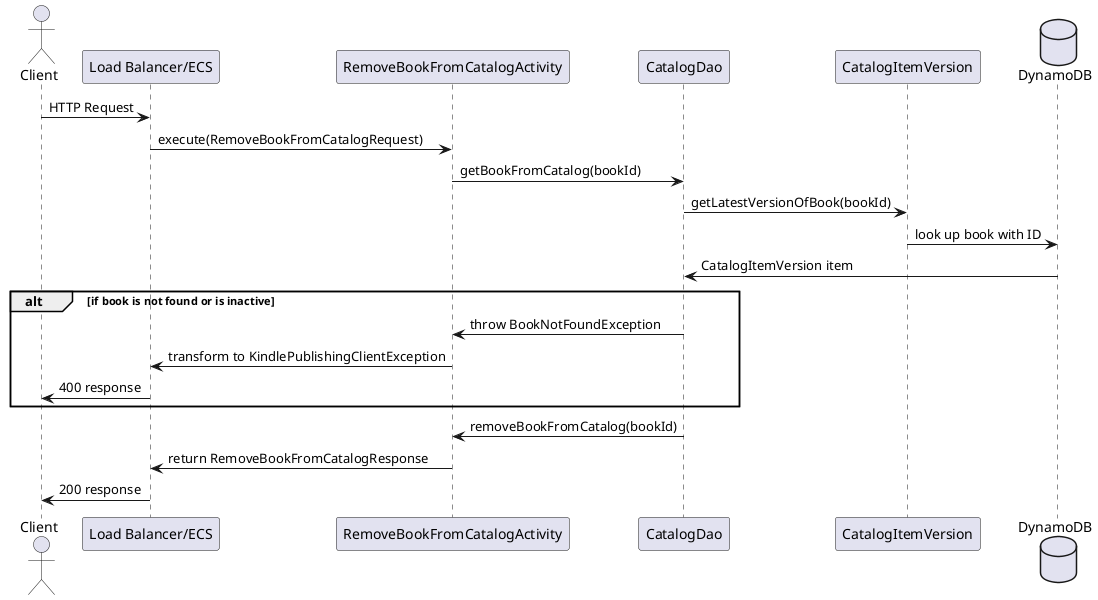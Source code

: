@startuml
actor Client
Client-> "Load Balancer/ECS" : HTTP Request
"Load Balancer/ECS" -> RemoveBookFromCatalogActivity : execute(RemoveBookFromCatalogRequest)

RemoveBookFromCatalogActivity -> CatalogDao : getBookFromCatalog(bookId)
CatalogDao -> CatalogItemVersion : getLatestVersionOfBook(bookId)

database DynamoDB
CatalogItemVersion -> DynamoDB : look up book with ID
DynamoDB -> CatalogDao : CatalogItemVersion item

alt if book is not found or is inactive
    CatalogDao -> RemoveBookFromCatalogActivity : throw BookNotFoundException
    RemoveBookFromCatalogActivity -> "Load Balancer/ECS" : transform to KindlePublishingClientException
    "Load Balancer/ECS" -> Client : 400 response
end

CatalogDao -> RemoveBookFromCatalogActivity : removeBookFromCatalog(bookId)
RemoveBookFromCatalogActivity -> "Load Balancer/ECS" : return RemoveBookFromCatalogResponse
"Load Balancer/ECS" -> Client : 200 response

@enduml
